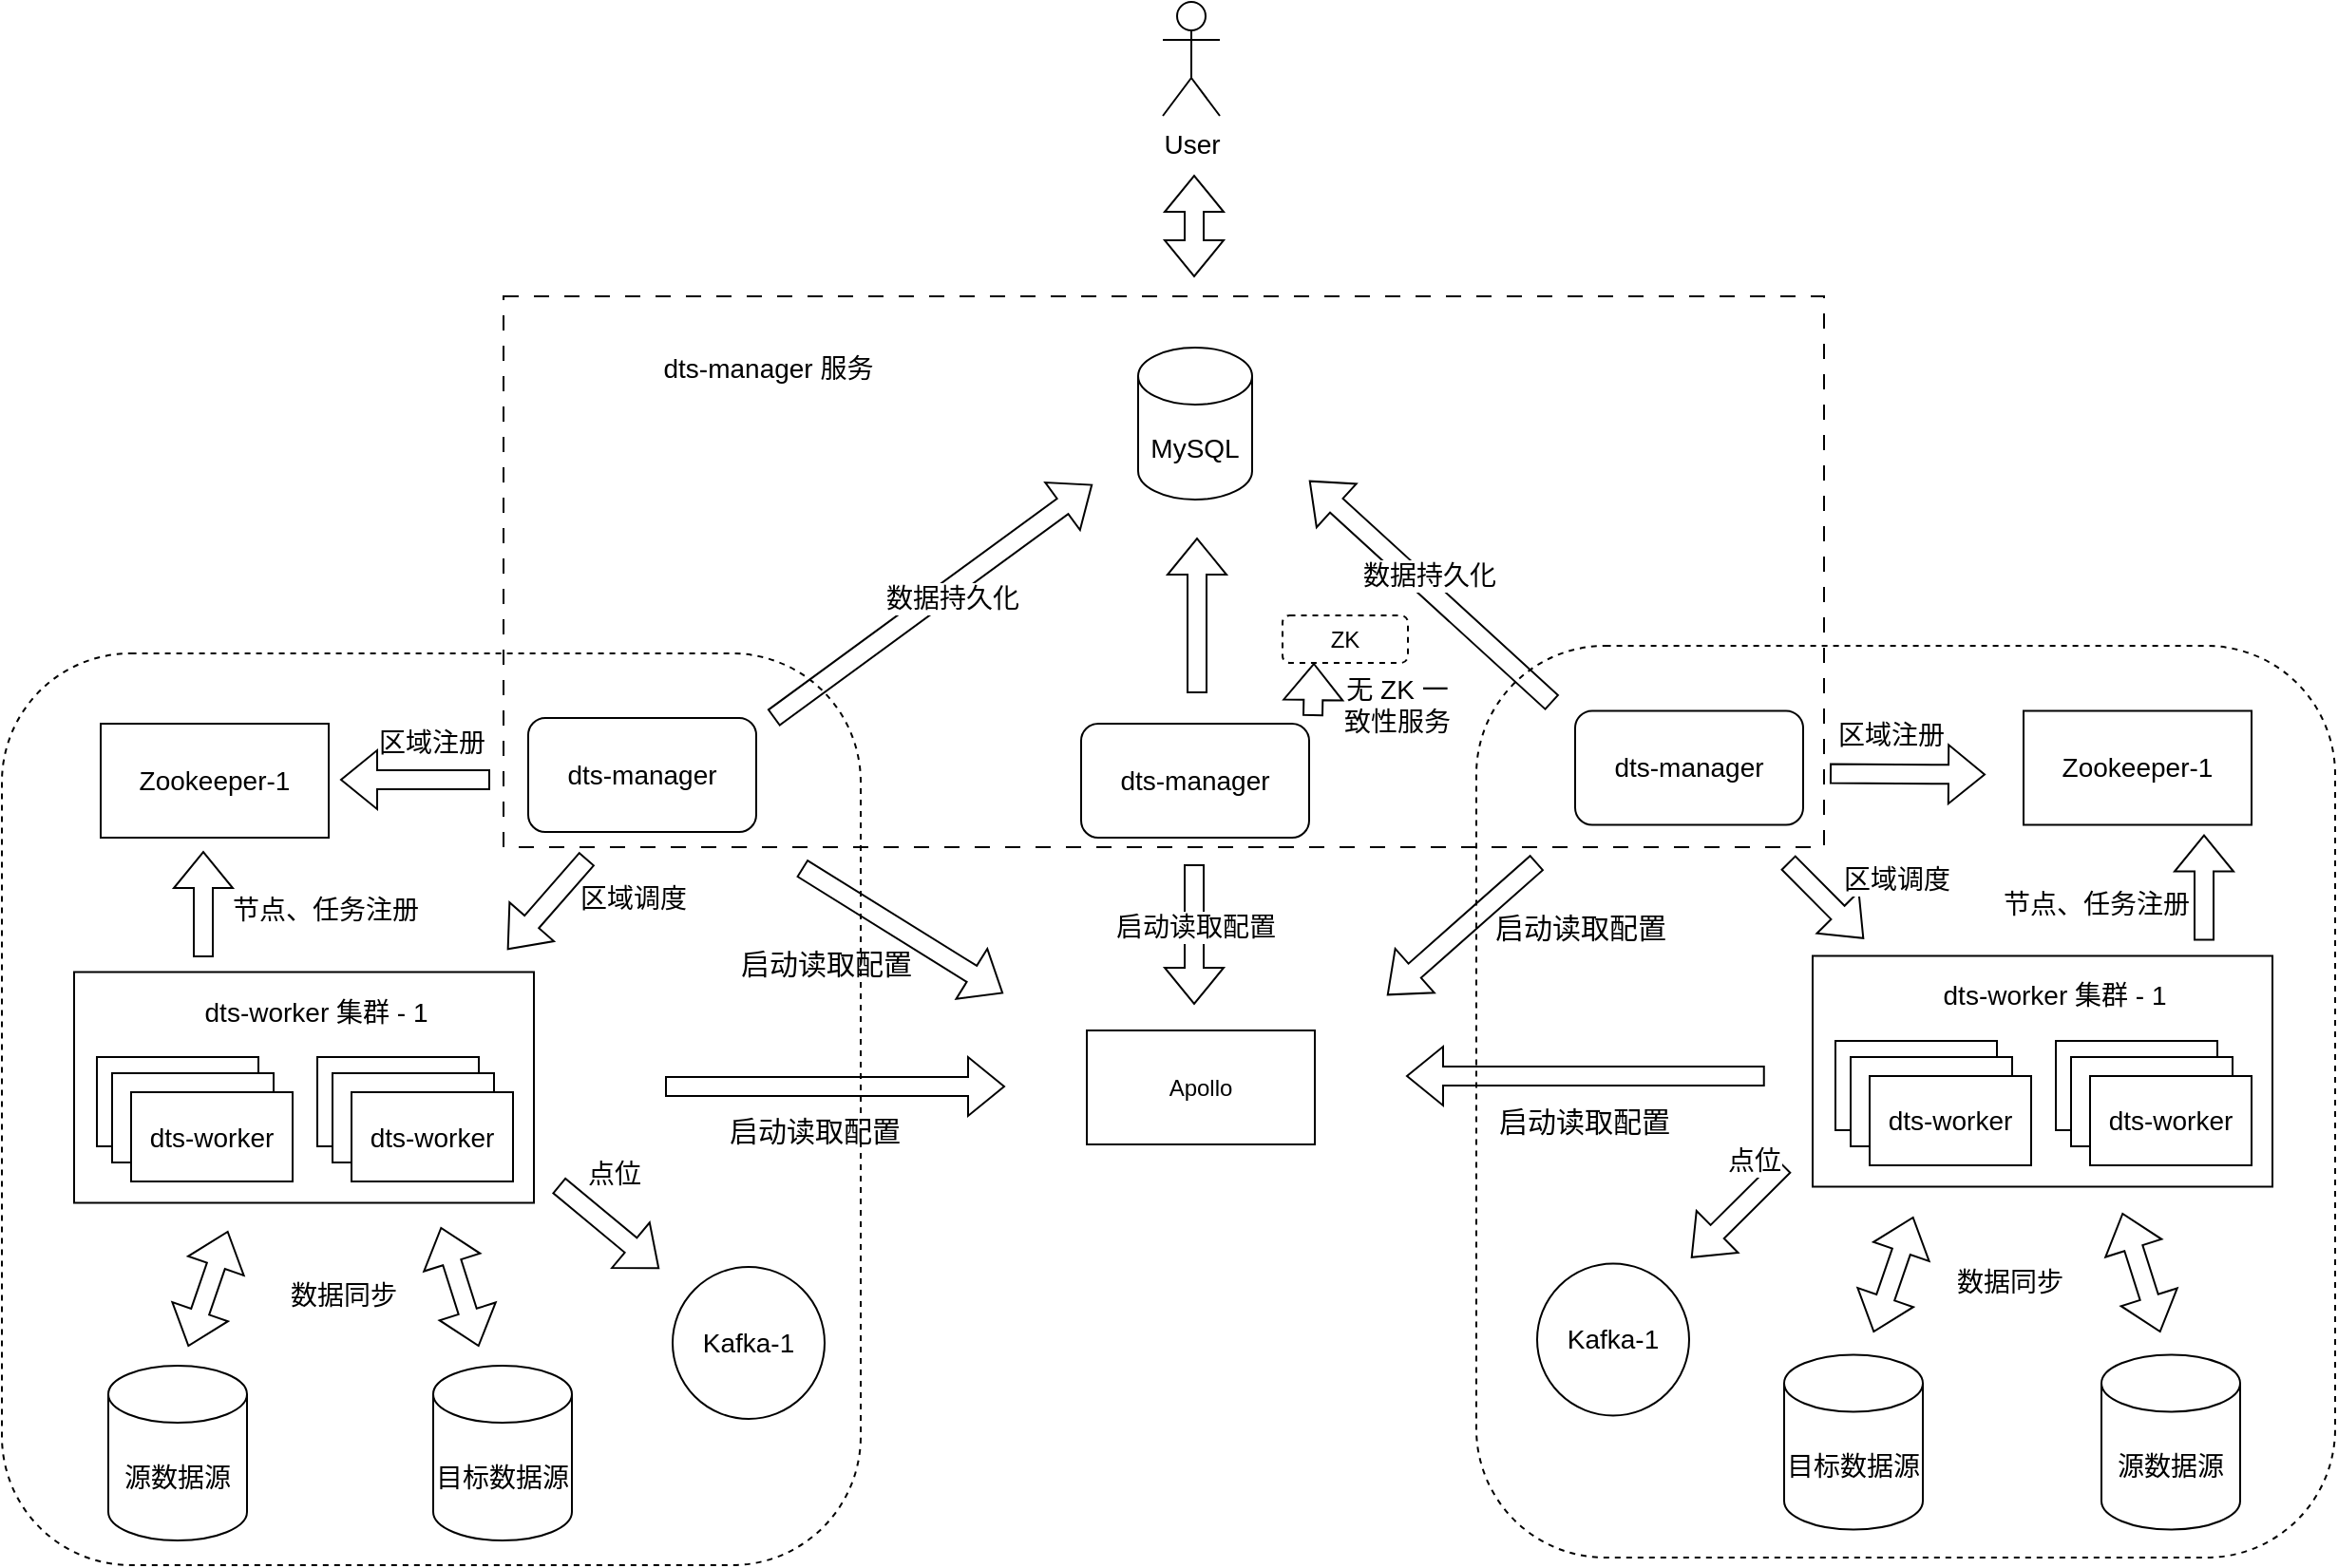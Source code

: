 <mxfile version="24.3.1" type="github">
  <diagram name="第 1 页" id="l_sa22qsGaxzCNPG77M2">
    <mxGraphModel dx="2474" dy="1521" grid="0" gridSize="10" guides="1" tooltips="1" connect="1" arrows="1" fold="1" page="0" pageScale="1" pageWidth="827" pageHeight="1169" math="0" shadow="0">
      <root>
        <mxCell id="0" />
        <mxCell id="1" parent="0" />
        <mxCell id="r4WHfZsrnxStwqEzmnqj-3" value="" style="rounded=1;whiteSpace=wrap;html=1;dashed=1;" vertex="1" parent="1">
          <mxGeometry x="-191" y="226" width="452" height="480" as="geometry" />
        </mxCell>
        <mxCell id="r4WHfZsrnxStwqEzmnqj-66" value="" style="rounded=1;whiteSpace=wrap;html=1;dashed=1;" vertex="1" parent="1">
          <mxGeometry x="585" y="222" width="452" height="480" as="geometry" />
        </mxCell>
        <mxCell id="r4WHfZsrnxStwqEzmnqj-1" value="&lt;font style=&quot;font-size: 14px;&quot;&gt;dts-manager&lt;/font&gt;" style="rounded=1;whiteSpace=wrap;html=1;" vertex="1" parent="1">
          <mxGeometry x="86" y="260" width="120" height="60" as="geometry" />
        </mxCell>
        <mxCell id="r4WHfZsrnxStwqEzmnqj-6" value="&lt;font style=&quot;font-size: 14px;&quot;&gt;dts-manager&lt;/font&gt;" style="rounded=1;whiteSpace=wrap;html=1;" vertex="1" parent="1">
          <mxGeometry x="377" y="263" width="120" height="60" as="geometry" />
        </mxCell>
        <mxCell id="r4WHfZsrnxStwqEzmnqj-7" value="Apollo" style="rounded=0;whiteSpace=wrap;html=1;" vertex="1" parent="1">
          <mxGeometry x="380" y="424.5" width="120" height="60" as="geometry" />
        </mxCell>
        <mxCell id="r4WHfZsrnxStwqEzmnqj-8" value="&lt;font style=&quot;font-size: 14px;&quot;&gt;MySQL&lt;/font&gt;" style="shape=cylinder3;whiteSpace=wrap;html=1;boundedLbl=1;backgroundOutline=1;size=15;" vertex="1" parent="1">
          <mxGeometry x="407" y="65" width="60" height="80" as="geometry" />
        </mxCell>
        <mxCell id="r4WHfZsrnxStwqEzmnqj-17" value="&lt;font style=&quot;font-size: 14px;&quot;&gt;Zookeeper-1&lt;/font&gt;" style="rounded=0;whiteSpace=wrap;html=1;" vertex="1" parent="1">
          <mxGeometry x="-139" y="263" width="120" height="60" as="geometry" />
        </mxCell>
        <mxCell id="r4WHfZsrnxStwqEzmnqj-22" value="" style="shape=flexArrow;endArrow=classic;html=1;rounded=0;" edge="1" parent="1">
          <mxGeometry width="50" height="50" relative="1" as="geometry">
            <mxPoint x="438" y="247" as="sourcePoint" />
            <mxPoint x="438" y="165" as="targetPoint" />
          </mxGeometry>
        </mxCell>
        <mxCell id="r4WHfZsrnxStwqEzmnqj-23" value="" style="shape=flexArrow;endArrow=classic;html=1;rounded=0;" edge="1" parent="1">
          <mxGeometry width="50" height="50" relative="1" as="geometry">
            <mxPoint x="215" y="260" as="sourcePoint" />
            <mxPoint x="383" y="137" as="targetPoint" />
          </mxGeometry>
        </mxCell>
        <mxCell id="r4WHfZsrnxStwqEzmnqj-24" value="&lt;font style=&quot;font-size: 14px;&quot;&gt;数据持久化&lt;/font&gt;" style="edgeLabel;html=1;align=center;verticalAlign=middle;resizable=0;points=[];" vertex="1" connectable="0" parent="r4WHfZsrnxStwqEzmnqj-23">
          <mxGeometry x="0.075" y="-5" relative="1" as="geometry">
            <mxPoint y="-1" as="offset" />
          </mxGeometry>
        </mxCell>
        <mxCell id="r4WHfZsrnxStwqEzmnqj-25" value="" style="shape=flexArrow;endArrow=classic;html=1;rounded=0;" edge="1" parent="1">
          <mxGeometry width="50" height="50" relative="1" as="geometry">
            <mxPoint x="66" y="292.5" as="sourcePoint" />
            <mxPoint x="-13" y="292.5" as="targetPoint" />
          </mxGeometry>
        </mxCell>
        <mxCell id="r4WHfZsrnxStwqEzmnqj-26" value="&lt;span style=&quot;font-size: 14px;&quot;&gt;区域注册&lt;/span&gt;" style="edgeLabel;html=1;align=center;verticalAlign=middle;resizable=0;points=[];" vertex="1" connectable="0" parent="r4WHfZsrnxStwqEzmnqj-25">
          <mxGeometry x="-0.418" relative="1" as="geometry">
            <mxPoint x="-8" y="-20" as="offset" />
          </mxGeometry>
        </mxCell>
        <mxCell id="r4WHfZsrnxStwqEzmnqj-28" value="&lt;font style=&quot;font-size: 14px;&quot;&gt;Kafka-1&lt;/font&gt;" style="ellipse;whiteSpace=wrap;html=1;aspect=fixed;" vertex="1" parent="1">
          <mxGeometry x="162" y="549" width="80" height="80" as="geometry" />
        </mxCell>
        <mxCell id="r4WHfZsrnxStwqEzmnqj-32" value="&lt;font style=&quot;font-size: 14px;&quot;&gt;源数据源&lt;/font&gt;" style="shape=cylinder3;whiteSpace=wrap;html=1;boundedLbl=1;backgroundOutline=1;size=15;" vertex="1" parent="1">
          <mxGeometry x="-135" y="601" width="73" height="92" as="geometry" />
        </mxCell>
        <mxCell id="r4WHfZsrnxStwqEzmnqj-35" value="&lt;font style=&quot;font-size: 14px;&quot;&gt;目标数据源&lt;/font&gt;" style="shape=cylinder3;whiteSpace=wrap;html=1;boundedLbl=1;backgroundOutline=1;size=15;" vertex="1" parent="1">
          <mxGeometry x="36" y="601" width="73" height="92" as="geometry" />
        </mxCell>
        <mxCell id="r4WHfZsrnxStwqEzmnqj-36" value="" style="rounded=0;whiteSpace=wrap;html=1;" vertex="1" parent="1">
          <mxGeometry x="-153" y="393.75" width="242" height="121.5" as="geometry" />
        </mxCell>
        <mxCell id="r4WHfZsrnxStwqEzmnqj-37" value="&lt;font style=&quot;font-size: 14px;&quot;&gt;dts-worker 集群 - 1&lt;/font&gt;" style="text;html=1;align=center;verticalAlign=middle;whiteSpace=wrap;rounded=0;" vertex="1" parent="1">
          <mxGeometry x="-93" y="399" width="135" height="31" as="geometry" />
        </mxCell>
        <mxCell id="r4WHfZsrnxStwqEzmnqj-39" value="&lt;font style=&quot;font-size: 14px;&quot;&gt;dts-worker&lt;/font&gt;" style="rounded=0;whiteSpace=wrap;html=1;" vertex="1" parent="1">
          <mxGeometry x="-25" y="438.5" width="85" height="47" as="geometry" />
        </mxCell>
        <mxCell id="r4WHfZsrnxStwqEzmnqj-44" value="" style="shape=flexArrow;endArrow=classic;html=1;rounded=0;" edge="1" parent="1">
          <mxGeometry width="50" height="50" relative="1" as="geometry">
            <mxPoint x="117" y="334" as="sourcePoint" />
            <mxPoint x="75" y="382" as="targetPoint" />
          </mxGeometry>
        </mxCell>
        <mxCell id="r4WHfZsrnxStwqEzmnqj-45" value="&lt;font style=&quot;font-size: 14px;&quot;&gt;区域调度&lt;/font&gt;" style="edgeLabel;html=1;align=center;verticalAlign=middle;resizable=0;points=[];" vertex="1" connectable="0" parent="r4WHfZsrnxStwqEzmnqj-44">
          <mxGeometry x="-0.021" y="1" relative="1" as="geometry">
            <mxPoint x="43" y="-3" as="offset" />
          </mxGeometry>
        </mxCell>
        <mxCell id="r4WHfZsrnxStwqEzmnqj-46" value="" style="shape=flexArrow;endArrow=classic;html=1;rounded=0;" edge="1" parent="1">
          <mxGeometry width="50" height="50" relative="1" as="geometry">
            <mxPoint x="-85" y="386" as="sourcePoint" />
            <mxPoint x="-85" y="330" as="targetPoint" />
          </mxGeometry>
        </mxCell>
        <mxCell id="r4WHfZsrnxStwqEzmnqj-47" value="&lt;font style=&quot;font-size: 14px;&quot;&gt;节点、任务注册&lt;/font&gt;" style="edgeLabel;html=1;align=center;verticalAlign=middle;resizable=0;points=[];" vertex="1" connectable="0" parent="r4WHfZsrnxStwqEzmnqj-46">
          <mxGeometry x="-0.286" y="-1" relative="1" as="geometry">
            <mxPoint x="63" y="-5" as="offset" />
          </mxGeometry>
        </mxCell>
        <mxCell id="r4WHfZsrnxStwqEzmnqj-48" value="&lt;font style=&quot;font-size: 14px;&quot;&gt;dts-worker&lt;/font&gt;" style="rounded=0;whiteSpace=wrap;html=1;" vertex="1" parent="1">
          <mxGeometry x="-17" y="447" width="85" height="47" as="geometry" />
        </mxCell>
        <mxCell id="r4WHfZsrnxStwqEzmnqj-49" value="&lt;font style=&quot;font-size: 14px;&quot;&gt;dts-worker&lt;/font&gt;" style="rounded=0;whiteSpace=wrap;html=1;" vertex="1" parent="1">
          <mxGeometry x="-7" y="457" width="85" height="47" as="geometry" />
        </mxCell>
        <mxCell id="r4WHfZsrnxStwqEzmnqj-50" value="&lt;font style=&quot;font-size: 14px;&quot;&gt;dts-worker&lt;/font&gt;" style="rounded=0;whiteSpace=wrap;html=1;" vertex="1" parent="1">
          <mxGeometry x="-141" y="438.5" width="85" height="47" as="geometry" />
        </mxCell>
        <mxCell id="r4WHfZsrnxStwqEzmnqj-51" value="&lt;font style=&quot;font-size: 14px;&quot;&gt;dts-worker&lt;/font&gt;" style="rounded=0;whiteSpace=wrap;html=1;" vertex="1" parent="1">
          <mxGeometry x="-133" y="447" width="85" height="47" as="geometry" />
        </mxCell>
        <mxCell id="r4WHfZsrnxStwqEzmnqj-52" value="&lt;font style=&quot;font-size: 14px;&quot;&gt;dts-worker&lt;/font&gt;" style="rounded=0;whiteSpace=wrap;html=1;" vertex="1" parent="1">
          <mxGeometry x="-123" y="457" width="85" height="47" as="geometry" />
        </mxCell>
        <mxCell id="r4WHfZsrnxStwqEzmnqj-53" value="" style="shape=flexArrow;endArrow=classic;html=1;rounded=0;" edge="1" parent="1">
          <mxGeometry width="50" height="50" relative="1" as="geometry">
            <mxPoint x="102" y="506" as="sourcePoint" />
            <mxPoint x="155" y="550" as="targetPoint" />
          </mxGeometry>
        </mxCell>
        <mxCell id="r4WHfZsrnxStwqEzmnqj-54" value="&lt;font style=&quot;font-size: 14px;&quot;&gt;点位&lt;/font&gt;" style="edgeLabel;html=1;align=center;verticalAlign=middle;resizable=0;points=[];" vertex="1" connectable="0" parent="r4WHfZsrnxStwqEzmnqj-53">
          <mxGeometry x="-0.123" y="1" relative="1" as="geometry">
            <mxPoint x="5" y="-25" as="offset" />
          </mxGeometry>
        </mxCell>
        <mxCell id="r4WHfZsrnxStwqEzmnqj-55" value="" style="shape=flexArrow;endArrow=classic;startArrow=classic;html=1;rounded=0;" edge="1" parent="1">
          <mxGeometry width="100" height="100" relative="1" as="geometry">
            <mxPoint x="-93" y="591" as="sourcePoint" />
            <mxPoint x="-72" y="530" as="targetPoint" />
          </mxGeometry>
        </mxCell>
        <mxCell id="r4WHfZsrnxStwqEzmnqj-57" value="&lt;font style=&quot;font-size: 14px;&quot;&gt;数据同步&lt;/font&gt;" style="text;html=1;align=center;verticalAlign=middle;whiteSpace=wrap;rounded=0;" vertex="1" parent="1">
          <mxGeometry x="-41" y="549" width="60" height="30" as="geometry" />
        </mxCell>
        <mxCell id="r4WHfZsrnxStwqEzmnqj-58" value="" style="shape=flexArrow;endArrow=classic;startArrow=classic;html=1;rounded=0;" edge="1" parent="1">
          <mxGeometry width="100" height="100" relative="1" as="geometry">
            <mxPoint x="40" y="528" as="sourcePoint" />
            <mxPoint x="60" y="591" as="targetPoint" />
          </mxGeometry>
        </mxCell>
        <mxCell id="r4WHfZsrnxStwqEzmnqj-59" value="" style="shape=flexArrow;endArrow=classic;html=1;rounded=0;" edge="1" parent="1">
          <mxGeometry width="50" height="50" relative="1" as="geometry">
            <mxPoint x="158" y="454" as="sourcePoint" />
            <mxPoint x="337" y="454" as="targetPoint" />
          </mxGeometry>
        </mxCell>
        <mxCell id="r4WHfZsrnxStwqEzmnqj-60" value="" style="shape=flexArrow;endArrow=classic;html=1;rounded=0;" edge="1" parent="1">
          <mxGeometry width="50" height="50" relative="1" as="geometry">
            <mxPoint x="230" y="339" as="sourcePoint" />
            <mxPoint x="336" y="405" as="targetPoint" />
          </mxGeometry>
        </mxCell>
        <mxCell id="r4WHfZsrnxStwqEzmnqj-61" value="&lt;font style=&quot;font-size: 15px;&quot;&gt;启动读取配置&lt;/font&gt;" style="text;html=1;align=center;verticalAlign=middle;whiteSpace=wrap;rounded=0;" vertex="1" parent="1">
          <mxGeometry x="188" y="374" width="110" height="30" as="geometry" />
        </mxCell>
        <mxCell id="r4WHfZsrnxStwqEzmnqj-62" value="&lt;font style=&quot;font-size: 15px;&quot;&gt;启动读取配置&lt;/font&gt;" style="text;html=1;align=center;verticalAlign=middle;whiteSpace=wrap;rounded=0;" vertex="1" parent="1">
          <mxGeometry x="182" y="462" width="110" height="30" as="geometry" />
        </mxCell>
        <mxCell id="r4WHfZsrnxStwqEzmnqj-64" value="" style="shape=flexArrow;endArrow=classic;html=1;rounded=0;" edge="1" parent="1">
          <mxGeometry width="50" height="50" relative="1" as="geometry">
            <mxPoint x="436.5" y="337" as="sourcePoint" />
            <mxPoint x="436.5" y="411" as="targetPoint" />
          </mxGeometry>
        </mxCell>
        <mxCell id="r4WHfZsrnxStwqEzmnqj-65" value="&lt;font style=&quot;font-size: 14px;&quot;&gt;启动读取配置&lt;/font&gt;" style="edgeLabel;html=1;align=center;verticalAlign=middle;resizable=0;points=[];" vertex="1" connectable="0" parent="r4WHfZsrnxStwqEzmnqj-64">
          <mxGeometry x="-0.108" relative="1" as="geometry">
            <mxPoint as="offset" />
          </mxGeometry>
        </mxCell>
        <mxCell id="r4WHfZsrnxStwqEzmnqj-67" value="&lt;font style=&quot;font-size: 14px;&quot;&gt;dts-manager&lt;/font&gt;" style="rounded=1;whiteSpace=wrap;html=1;" vertex="1" parent="1">
          <mxGeometry x="637" y="256.25" width="120" height="60" as="geometry" />
        </mxCell>
        <mxCell id="r4WHfZsrnxStwqEzmnqj-68" value="&lt;font style=&quot;font-size: 14px;&quot;&gt;Zookeeper-1&lt;/font&gt;" style="rounded=0;whiteSpace=wrap;html=1;" vertex="1" parent="1">
          <mxGeometry x="873" y="256.25" width="120" height="60" as="geometry" />
        </mxCell>
        <mxCell id="r4WHfZsrnxStwqEzmnqj-71" value="" style="shape=flexArrow;endArrow=classic;html=1;rounded=0;" edge="1" parent="1">
          <mxGeometry width="50" height="50" relative="1" as="geometry">
            <mxPoint x="771" y="289.25" as="sourcePoint" />
            <mxPoint x="853" y="289.75" as="targetPoint" />
          </mxGeometry>
        </mxCell>
        <mxCell id="r4WHfZsrnxStwqEzmnqj-72" value="&lt;span style=&quot;font-size: 14px;&quot;&gt;区域注册&lt;/span&gt;" style="edgeLabel;html=1;align=center;verticalAlign=middle;resizable=0;points=[];" vertex="1" connectable="0" parent="r4WHfZsrnxStwqEzmnqj-71">
          <mxGeometry x="-0.418" relative="1" as="geometry">
            <mxPoint x="8" y="-21" as="offset" />
          </mxGeometry>
        </mxCell>
        <mxCell id="r4WHfZsrnxStwqEzmnqj-73" value="&lt;font style=&quot;font-size: 14px;&quot;&gt;Kafka-1&lt;/font&gt;" style="ellipse;whiteSpace=wrap;html=1;aspect=fixed;" vertex="1" parent="1">
          <mxGeometry x="617" y="547.25" width="80" height="80" as="geometry" />
        </mxCell>
        <mxCell id="r4WHfZsrnxStwqEzmnqj-74" value="&lt;font style=&quot;font-size: 14px;&quot;&gt;源数据源&lt;/font&gt;" style="shape=cylinder3;whiteSpace=wrap;html=1;boundedLbl=1;backgroundOutline=1;size=15;" vertex="1" parent="1">
          <mxGeometry x="914" y="595.25" width="73" height="92" as="geometry" />
        </mxCell>
        <mxCell id="r4WHfZsrnxStwqEzmnqj-75" value="&lt;font style=&quot;font-size: 14px;&quot;&gt;目标数据源&lt;/font&gt;" style="shape=cylinder3;whiteSpace=wrap;html=1;boundedLbl=1;backgroundOutline=1;size=15;" vertex="1" parent="1">
          <mxGeometry x="747" y="595.25" width="73" height="92" as="geometry" />
        </mxCell>
        <mxCell id="r4WHfZsrnxStwqEzmnqj-76" value="" style="rounded=0;whiteSpace=wrap;html=1;" vertex="1" parent="1">
          <mxGeometry x="762" y="385.25" width="242" height="121.5" as="geometry" />
        </mxCell>
        <mxCell id="r4WHfZsrnxStwqEzmnqj-77" value="&lt;font style=&quot;font-size: 14px;&quot;&gt;dts-worker 集群 - 1&lt;/font&gt;" style="text;html=1;align=center;verticalAlign=middle;whiteSpace=wrap;rounded=0;" vertex="1" parent="1">
          <mxGeometry x="822" y="390.5" width="135" height="31" as="geometry" />
        </mxCell>
        <mxCell id="r4WHfZsrnxStwqEzmnqj-78" value="&lt;font style=&quot;font-size: 14px;&quot;&gt;dts-worker&lt;/font&gt;" style="rounded=0;whiteSpace=wrap;html=1;" vertex="1" parent="1">
          <mxGeometry x="890" y="430" width="85" height="47" as="geometry" />
        </mxCell>
        <mxCell id="r4WHfZsrnxStwqEzmnqj-79" value="" style="shape=flexArrow;endArrow=classic;html=1;rounded=0;" edge="1" parent="1">
          <mxGeometry width="50" height="50" relative="1" as="geometry">
            <mxPoint x="749" y="336" as="sourcePoint" />
            <mxPoint x="789" y="376.25" as="targetPoint" />
          </mxGeometry>
        </mxCell>
        <mxCell id="r4WHfZsrnxStwqEzmnqj-80" value="&lt;font style=&quot;font-size: 14px;&quot;&gt;区域调度&lt;/font&gt;" style="edgeLabel;html=1;align=center;verticalAlign=middle;resizable=0;points=[];" vertex="1" connectable="0" parent="r4WHfZsrnxStwqEzmnqj-79">
          <mxGeometry x="-0.021" y="1" relative="1" as="geometry">
            <mxPoint x="36" y="-10" as="offset" />
          </mxGeometry>
        </mxCell>
        <mxCell id="r4WHfZsrnxStwqEzmnqj-81" value="" style="shape=flexArrow;endArrow=classic;html=1;rounded=0;" edge="1" parent="1">
          <mxGeometry width="50" height="50" relative="1" as="geometry">
            <mxPoint x="968" y="377.25" as="sourcePoint" />
            <mxPoint x="968" y="321.25" as="targetPoint" />
          </mxGeometry>
        </mxCell>
        <mxCell id="r4WHfZsrnxStwqEzmnqj-82" value="&lt;font style=&quot;font-size: 14px;&quot;&gt;节点、任务注册&lt;/font&gt;" style="edgeLabel;html=1;align=center;verticalAlign=middle;resizable=0;points=[];" vertex="1" connectable="0" parent="r4WHfZsrnxStwqEzmnqj-81">
          <mxGeometry x="-0.286" y="-1" relative="1" as="geometry">
            <mxPoint x="-58" as="offset" />
          </mxGeometry>
        </mxCell>
        <mxCell id="r4WHfZsrnxStwqEzmnqj-83" value="&lt;font style=&quot;font-size: 14px;&quot;&gt;dts-worker&lt;/font&gt;" style="rounded=0;whiteSpace=wrap;html=1;" vertex="1" parent="1">
          <mxGeometry x="898" y="438.5" width="85" height="47" as="geometry" />
        </mxCell>
        <mxCell id="r4WHfZsrnxStwqEzmnqj-84" value="&lt;font style=&quot;font-size: 14px;&quot;&gt;dts-worker&lt;/font&gt;" style="rounded=0;whiteSpace=wrap;html=1;" vertex="1" parent="1">
          <mxGeometry x="908" y="448.5" width="85" height="47" as="geometry" />
        </mxCell>
        <mxCell id="r4WHfZsrnxStwqEzmnqj-85" value="&lt;font style=&quot;font-size: 14px;&quot;&gt;dts-worker&lt;/font&gt;" style="rounded=0;whiteSpace=wrap;html=1;" vertex="1" parent="1">
          <mxGeometry x="774" y="430" width="85" height="47" as="geometry" />
        </mxCell>
        <mxCell id="r4WHfZsrnxStwqEzmnqj-86" value="&lt;font style=&quot;font-size: 14px;&quot;&gt;dts-worker&lt;/font&gt;" style="rounded=0;whiteSpace=wrap;html=1;" vertex="1" parent="1">
          <mxGeometry x="782" y="438.5" width="85" height="47" as="geometry" />
        </mxCell>
        <mxCell id="r4WHfZsrnxStwqEzmnqj-87" value="&lt;font style=&quot;font-size: 14px;&quot;&gt;dts-worker&lt;/font&gt;" style="rounded=0;whiteSpace=wrap;html=1;" vertex="1" parent="1">
          <mxGeometry x="792" y="448.5" width="85" height="47" as="geometry" />
        </mxCell>
        <mxCell id="r4WHfZsrnxStwqEzmnqj-88" value="" style="shape=flexArrow;endArrow=classic;html=1;rounded=0;" edge="1" parent="1">
          <mxGeometry width="50" height="50" relative="1" as="geometry">
            <mxPoint x="747" y="495.5" as="sourcePoint" />
            <mxPoint x="698" y="544.25" as="targetPoint" />
          </mxGeometry>
        </mxCell>
        <mxCell id="r4WHfZsrnxStwqEzmnqj-89" value="&lt;font style=&quot;font-size: 14px;&quot;&gt;点位&lt;/font&gt;" style="edgeLabel;html=1;align=center;verticalAlign=middle;resizable=0;points=[];" vertex="1" connectable="0" parent="r4WHfZsrnxStwqEzmnqj-88">
          <mxGeometry x="-0.123" y="1" relative="1" as="geometry">
            <mxPoint x="5" y="-25" as="offset" />
          </mxGeometry>
        </mxCell>
        <mxCell id="r4WHfZsrnxStwqEzmnqj-90" value="" style="shape=flexArrow;endArrow=classic;startArrow=classic;html=1;rounded=0;" edge="1" parent="1">
          <mxGeometry width="100" height="100" relative="1" as="geometry">
            <mxPoint x="794" y="583.5" as="sourcePoint" />
            <mxPoint x="815" y="522.5" as="targetPoint" />
          </mxGeometry>
        </mxCell>
        <mxCell id="r4WHfZsrnxStwqEzmnqj-91" value="&lt;font style=&quot;font-size: 14px;&quot;&gt;数据同步&lt;/font&gt;" style="text;html=1;align=center;verticalAlign=middle;whiteSpace=wrap;rounded=0;" vertex="1" parent="1">
          <mxGeometry x="836" y="542.25" width="60" height="30" as="geometry" />
        </mxCell>
        <mxCell id="r4WHfZsrnxStwqEzmnqj-92" value="" style="shape=flexArrow;endArrow=classic;startArrow=classic;html=1;rounded=0;" edge="1" parent="1">
          <mxGeometry width="100" height="100" relative="1" as="geometry">
            <mxPoint x="925" y="520.5" as="sourcePoint" />
            <mxPoint x="945" y="583.5" as="targetPoint" />
          </mxGeometry>
        </mxCell>
        <mxCell id="r4WHfZsrnxStwqEzmnqj-95" value="&lt;font style=&quot;font-size: 15px;&quot;&gt;启动读取配置&lt;/font&gt;" style="text;html=1;align=center;verticalAlign=middle;whiteSpace=wrap;rounded=0;" vertex="1" parent="1">
          <mxGeometry x="585" y="355.25" width="110" height="30" as="geometry" />
        </mxCell>
        <mxCell id="r4WHfZsrnxStwqEzmnqj-96" value="&lt;font style=&quot;font-size: 15px;&quot;&gt;启动读取配置&lt;/font&gt;" style="text;html=1;align=center;verticalAlign=middle;whiteSpace=wrap;rounded=0;" vertex="1" parent="1">
          <mxGeometry x="587" y="457" width="110" height="30" as="geometry" />
        </mxCell>
        <mxCell id="r4WHfZsrnxStwqEzmnqj-97" value="" style="shape=flexArrow;endArrow=classic;html=1;rounded=0;" edge="1" parent="1">
          <mxGeometry width="50" height="50" relative="1" as="geometry">
            <mxPoint x="625" y="252" as="sourcePoint" />
            <mxPoint x="497" y="135" as="targetPoint" />
          </mxGeometry>
        </mxCell>
        <mxCell id="r4WHfZsrnxStwqEzmnqj-98" value="&lt;font style=&quot;font-size: 14px;&quot;&gt;数据持久化&lt;/font&gt;" style="edgeLabel;html=1;align=center;verticalAlign=middle;resizable=0;points=[];" vertex="1" connectable="0" parent="r4WHfZsrnxStwqEzmnqj-97">
          <mxGeometry x="0.075" y="-5" relative="1" as="geometry">
            <mxPoint y="-1" as="offset" />
          </mxGeometry>
        </mxCell>
        <mxCell id="r4WHfZsrnxStwqEzmnqj-99" value="" style="shape=flexArrow;endArrow=classic;html=1;rounded=0;" edge="1" parent="1">
          <mxGeometry width="50" height="50" relative="1" as="geometry">
            <mxPoint x="617" y="336" as="sourcePoint" />
            <mxPoint x="538" y="406" as="targetPoint" />
          </mxGeometry>
        </mxCell>
        <mxCell id="r4WHfZsrnxStwqEzmnqj-100" value="" style="shape=flexArrow;endArrow=classic;html=1;rounded=0;exitX=0.336;exitY=0.472;exitDx=0;exitDy=0;exitPerimeter=0;" edge="1" parent="1" source="r4WHfZsrnxStwqEzmnqj-66">
          <mxGeometry width="50" height="50" relative="1" as="geometry">
            <mxPoint x="695" y="448.5" as="sourcePoint" />
            <mxPoint x="548" y="448.5" as="targetPoint" />
          </mxGeometry>
        </mxCell>
        <mxCell id="r4WHfZsrnxStwqEzmnqj-102" value="" style="rounded=0;whiteSpace=wrap;html=1;glass=0;fillColor=none;dashed=1;dashPattern=8 8;" vertex="1" parent="1">
          <mxGeometry x="73" y="38" width="695" height="290" as="geometry" />
        </mxCell>
        <mxCell id="r4WHfZsrnxStwqEzmnqj-103" value="&lt;font style=&quot;font-size: 14px;&quot;&gt;dts-manager 服务&lt;/font&gt;" style="text;html=1;align=center;verticalAlign=middle;whiteSpace=wrap;rounded=0;" vertex="1" parent="1">
          <mxGeometry x="140" y="61" width="145" height="30" as="geometry" />
        </mxCell>
        <mxCell id="r4WHfZsrnxStwqEzmnqj-104" value="&lt;font style=&quot;font-size: 14px;&quot;&gt;User&lt;/font&gt;" style="shape=umlActor;verticalLabelPosition=bottom;verticalAlign=top;html=1;outlineConnect=0;" vertex="1" parent="1">
          <mxGeometry x="420" y="-117" width="30" height="60" as="geometry" />
        </mxCell>
        <mxCell id="r4WHfZsrnxStwqEzmnqj-105" value="" style="shape=flexArrow;endArrow=classic;startArrow=classic;html=1;rounded=0;" edge="1" parent="1">
          <mxGeometry width="100" height="100" relative="1" as="geometry">
            <mxPoint x="436.5" y="28" as="sourcePoint" />
            <mxPoint x="436.5" y="-26" as="targetPoint" />
          </mxGeometry>
        </mxCell>
        <mxCell id="r4WHfZsrnxStwqEzmnqj-108" value="ZK" style="rounded=1;whiteSpace=wrap;html=1;dashed=1;" vertex="1" parent="1">
          <mxGeometry x="483" y="206" width="66" height="25" as="geometry" />
        </mxCell>
        <mxCell id="r4WHfZsrnxStwqEzmnqj-109" value="" style="shape=flexArrow;endArrow=classic;html=1;rounded=0;entryX=0.25;entryY=1;entryDx=0;entryDy=0;" edge="1" parent="1" target="r4WHfZsrnxStwqEzmnqj-108">
          <mxGeometry width="50" height="50" relative="1" as="geometry">
            <mxPoint x="499" y="259" as="sourcePoint" />
            <mxPoint x="528" y="241" as="targetPoint" />
          </mxGeometry>
        </mxCell>
        <mxCell id="r4WHfZsrnxStwqEzmnqj-110" value="&lt;font style=&quot;font-size: 14px;&quot;&gt;无 ZK 一致性服务&lt;/font&gt;" style="text;html=1;align=center;verticalAlign=middle;whiteSpace=wrap;rounded=0;" vertex="1" parent="1">
          <mxGeometry x="512" y="238" width="63" height="30" as="geometry" />
        </mxCell>
      </root>
    </mxGraphModel>
  </diagram>
</mxfile>
